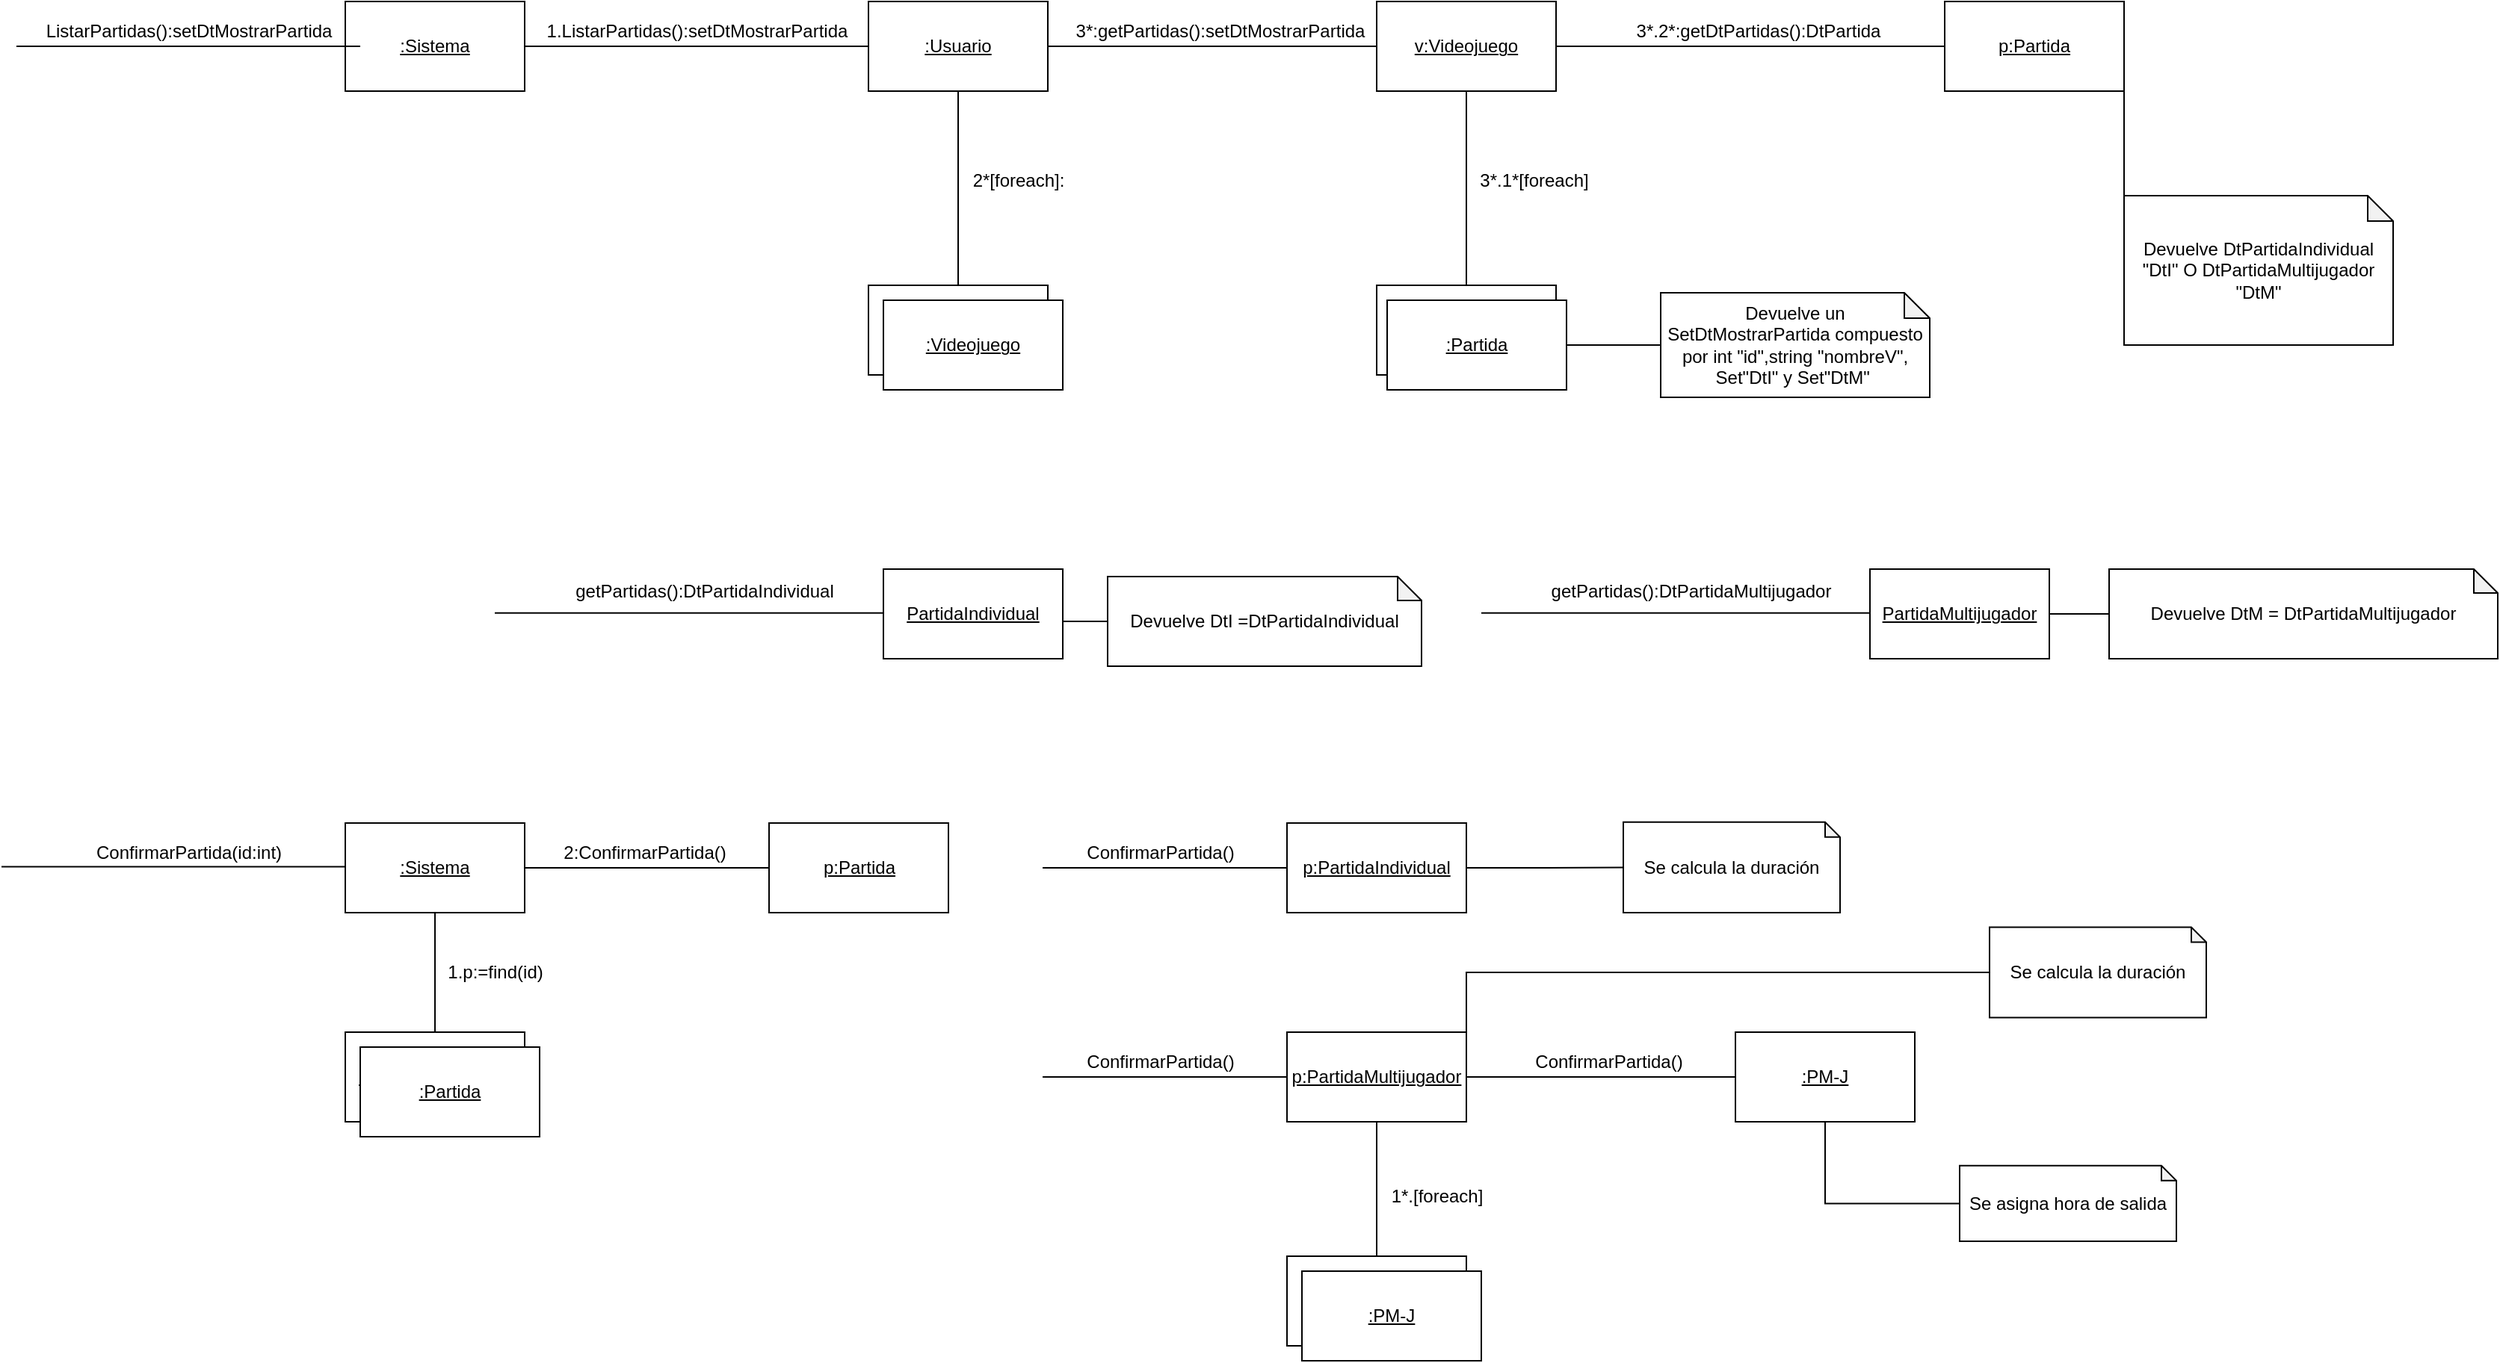 <mxfile version="18.0.1" type="device"><diagram id="Cb_YuHBdfDSs6Tf1bv1O" name="Page-1"><mxGraphModel dx="1695" dy="545" grid="1" gridSize="10" guides="1" tooltips="1" connect="1" arrows="1" fold="1" page="1" pageScale="1" pageWidth="827" pageHeight="1169" math="0" shadow="0"><root><mxCell id="0"/><mxCell id="1" parent="0"/><mxCell id="gmDr7xhBhyS8L04tMxvV-5" style="edgeStyle=orthogonalEdgeStyle;rounded=0;orthogonalLoop=1;jettySize=auto;html=1;exitX=1;exitY=0.5;exitDx=0;exitDy=0;entryX=0;entryY=0.5;entryDx=0;entryDy=0;endArrow=none;endFill=0;" parent="1" source="gmDr7xhBhyS8L04tMxvV-1" target="gmDr7xhBhyS8L04tMxvV-4" edge="1"><mxGeometry relative="1" as="geometry"/></mxCell><mxCell id="gmDr7xhBhyS8L04tMxvV-1" value="&lt;u&gt;:Sistema&lt;/u&gt;" style="rounded=0;whiteSpace=wrap;html=1;" parent="1" vertex="1"><mxGeometry x="130" y="190" width="120" height="60" as="geometry"/></mxCell><mxCell id="gmDr7xhBhyS8L04tMxvV-2" value=":Videojuego" style="rounded=0;whiteSpace=wrap;html=1;" parent="1" vertex="1"><mxGeometry x="480" y="380" width="120" height="60" as="geometry"/></mxCell><mxCell id="gmDr7xhBhyS8L04tMxvV-9" style="edgeStyle=orthogonalEdgeStyle;rounded=0;orthogonalLoop=1;jettySize=auto;html=1;exitX=0.5;exitY=1;exitDx=0;exitDy=0;entryX=0.5;entryY=0;entryDx=0;entryDy=0;endArrow=none;endFill=0;" parent="1" source="gmDr7xhBhyS8L04tMxvV-4" target="gmDr7xhBhyS8L04tMxvV-2" edge="1"><mxGeometry relative="1" as="geometry"/></mxCell><mxCell id="gmDr7xhBhyS8L04tMxvV-15" style="edgeStyle=orthogonalEdgeStyle;rounded=0;orthogonalLoop=1;jettySize=auto;html=1;exitX=1;exitY=0.5;exitDx=0;exitDy=0;entryX=0;entryY=0.5;entryDx=0;entryDy=0;endArrow=none;endFill=0;" parent="1" source="gmDr7xhBhyS8L04tMxvV-4" target="gmDr7xhBhyS8L04tMxvV-14" edge="1"><mxGeometry relative="1" as="geometry"/></mxCell><mxCell id="gmDr7xhBhyS8L04tMxvV-4" value="&lt;u&gt;:Usuario&lt;/u&gt;" style="rounded=0;whiteSpace=wrap;html=1;" parent="1" vertex="1"><mxGeometry x="480" y="190" width="120" height="60" as="geometry"/></mxCell><mxCell id="gmDr7xhBhyS8L04tMxvV-7" style="edgeStyle=orthogonalEdgeStyle;rounded=0;orthogonalLoop=1;jettySize=auto;html=1;exitX=1;exitY=0.5;exitDx=0;exitDy=0;entryX=0;entryY=0.5;entryDx=0;entryDy=0;endArrow=none;endFill=0;" parent="1" edge="1"><mxGeometry relative="1" as="geometry"><mxPoint x="-90" y="220" as="sourcePoint"/><mxPoint x="140" y="220" as="targetPoint"/></mxGeometry></mxCell><mxCell id="gmDr7xhBhyS8L04tMxvV-8" value="ListarPartidas():setDtMostrarPartida" style="text;html=1;align=center;verticalAlign=middle;resizable=0;points=[];autosize=1;strokeColor=none;fillColor=none;" parent="1" vertex="1"><mxGeometry x="-80" y="200" width="210" height="20" as="geometry"/></mxCell><mxCell id="gmDr7xhBhyS8L04tMxvV-10" value="1.ListarPartidas():setDtMostrarPartida" style="text;html=1;align=center;verticalAlign=middle;resizable=0;points=[];autosize=1;strokeColor=none;fillColor=none;" parent="1" vertex="1"><mxGeometry x="255" y="200" width="220" height="20" as="geometry"/></mxCell><mxCell id="gmDr7xhBhyS8L04tMxvV-12" value="2*[foreach]:" style="text;html=1;align=center;verticalAlign=middle;resizable=0;points=[];autosize=1;strokeColor=none;fillColor=none;" parent="1" vertex="1"><mxGeometry x="540" y="300" width="80" height="20" as="geometry"/></mxCell><mxCell id="gmDr7xhBhyS8L04tMxvV-13" value="&lt;u&gt;:Videojuego&lt;/u&gt;" style="rounded=0;whiteSpace=wrap;html=1;" parent="1" vertex="1"><mxGeometry x="490" y="390" width="120" height="60" as="geometry"/></mxCell><mxCell id="gmDr7xhBhyS8L04tMxvV-19" style="edgeStyle=orthogonalEdgeStyle;rounded=0;orthogonalLoop=1;jettySize=auto;html=1;exitX=0.5;exitY=1;exitDx=0;exitDy=0;entryX=0.5;entryY=0;entryDx=0;entryDy=0;endArrow=none;endFill=0;" parent="1" source="gmDr7xhBhyS8L04tMxvV-14" target="gmDr7xhBhyS8L04tMxvV-18" edge="1"><mxGeometry relative="1" as="geometry"/></mxCell><mxCell id="gmDr7xhBhyS8L04tMxvV-24" style="edgeStyle=orthogonalEdgeStyle;rounded=0;orthogonalLoop=1;jettySize=auto;html=1;exitX=1;exitY=0.5;exitDx=0;exitDy=0;entryX=0;entryY=0.5;entryDx=0;entryDy=0;endArrow=none;endFill=0;" parent="1" source="gmDr7xhBhyS8L04tMxvV-14" target="gmDr7xhBhyS8L04tMxvV-23" edge="1"><mxGeometry relative="1" as="geometry"/></mxCell><mxCell id="gmDr7xhBhyS8L04tMxvV-14" value="&lt;u&gt;v:Videojuego&lt;/u&gt;" style="rounded=0;whiteSpace=wrap;html=1;" parent="1" vertex="1"><mxGeometry x="820" y="190" width="120" height="60" as="geometry"/></mxCell><mxCell id="gmDr7xhBhyS8L04tMxvV-17" value="3*:getPartidas():setDtMostrarPartida" style="text;html=1;align=center;verticalAlign=middle;resizable=0;points=[];autosize=1;strokeColor=none;fillColor=none;" parent="1" vertex="1"><mxGeometry x="610" y="200" width="210" height="20" as="geometry"/></mxCell><mxCell id="gmDr7xhBhyS8L04tMxvV-18" value=":Partida" style="rounded=0;whiteSpace=wrap;html=1;" parent="1" vertex="1"><mxGeometry x="820" y="380" width="120" height="60" as="geometry"/></mxCell><mxCell id="gmDr7xhBhyS8L04tMxvV-42" style="edgeStyle=orthogonalEdgeStyle;rounded=0;orthogonalLoop=1;jettySize=auto;html=1;exitX=1;exitY=0.5;exitDx=0;exitDy=0;entryX=0;entryY=0.5;entryDx=0;entryDy=0;entryPerimeter=0;endArrow=none;endFill=0;" parent="1" source="gmDr7xhBhyS8L04tMxvV-21" target="gmDr7xhBhyS8L04tMxvV-41" edge="1"><mxGeometry relative="1" as="geometry"/></mxCell><mxCell id="gmDr7xhBhyS8L04tMxvV-21" value="&lt;u&gt;:Partida&lt;/u&gt;" style="rounded=0;whiteSpace=wrap;html=1;" parent="1" vertex="1"><mxGeometry x="827" y="390" width="120" height="60" as="geometry"/></mxCell><mxCell id="gmDr7xhBhyS8L04tMxvV-22" value="3*.1*[foreach]" style="text;html=1;align=center;verticalAlign=middle;resizable=0;points=[];autosize=1;strokeColor=none;fillColor=none;" parent="1" vertex="1"><mxGeometry x="880" y="300" width="90" height="20" as="geometry"/></mxCell><mxCell id="gmDr7xhBhyS8L04tMxvV-40" style="edgeStyle=orthogonalEdgeStyle;rounded=0;orthogonalLoop=1;jettySize=auto;html=1;exitX=1;exitY=1;exitDx=0;exitDy=0;entryX=0;entryY=0;entryDx=0;entryDy=0;entryPerimeter=0;endArrow=none;endFill=0;" parent="1" source="gmDr7xhBhyS8L04tMxvV-23" target="gmDr7xhBhyS8L04tMxvV-39" edge="1"><mxGeometry relative="1" as="geometry"/></mxCell><mxCell id="gmDr7xhBhyS8L04tMxvV-23" value="&lt;u&gt;p:Partida&lt;/u&gt;" style="rounded=0;whiteSpace=wrap;html=1;" parent="1" vertex="1"><mxGeometry x="1200" y="190" width="120" height="60" as="geometry"/></mxCell><mxCell id="gmDr7xhBhyS8L04tMxvV-26" value="3*.2*:getDtPartidas():DtPartida" style="text;html=1;align=center;verticalAlign=middle;resizable=0;points=[];autosize=1;strokeColor=none;fillColor=none;" parent="1" vertex="1"><mxGeometry x="985" y="200" width="180" height="20" as="geometry"/></mxCell><mxCell id="gmDr7xhBhyS8L04tMxvV-28" value="&lt;u&gt;PartidaIndividual&lt;/u&gt;" style="rounded=0;whiteSpace=wrap;html=1;" parent="1" vertex="1"><mxGeometry x="490" y="570" width="120" height="60" as="geometry"/></mxCell><mxCell id="gmDr7xhBhyS8L04tMxvV-29" value="getPartidas():DtPartidaIndividual" style="text;html=1;align=center;verticalAlign=middle;resizable=0;points=[];autosize=1;strokeColor=none;fillColor=none;" parent="1" vertex="1"><mxGeometry x="275" y="575" width="190" height="20" as="geometry"/></mxCell><mxCell id="gmDr7xhBhyS8L04tMxvV-30" style="edgeStyle=orthogonalEdgeStyle;rounded=0;orthogonalLoop=1;jettySize=auto;html=1;exitX=1;exitY=0.5;exitDx=0;exitDy=0;entryX=0;entryY=0.5;entryDx=0;entryDy=0;endArrow=none;endFill=0;" parent="1" edge="1"><mxGeometry relative="1" as="geometry"><mxPoint x="230" y="599.41" as="sourcePoint"/><mxPoint x="490" y="599.41" as="targetPoint"/></mxGeometry></mxCell><mxCell id="gmDr7xhBhyS8L04tMxvV-32" style="edgeStyle=orthogonalEdgeStyle;rounded=0;orthogonalLoop=1;jettySize=auto;html=1;exitX=0;exitY=0.5;exitDx=0;exitDy=0;exitPerimeter=0;endArrow=none;endFill=0;entryX=1;entryY=0.5;entryDx=0;entryDy=0;" parent="1" source="gmDr7xhBhyS8L04tMxvV-31" target="gmDr7xhBhyS8L04tMxvV-28" edge="1"><mxGeometry relative="1" as="geometry"><mxPoint x="680" y="599.706" as="targetPoint"/></mxGeometry></mxCell><mxCell id="gmDr7xhBhyS8L04tMxvV-31" value="Devuelve DtI =DtPartidaIndividual" style="shape=note;whiteSpace=wrap;html=1;backgroundOutline=1;darkOpacity=0.05;size=16;" parent="1" vertex="1"><mxGeometry x="640" y="575" width="210" height="60" as="geometry"/></mxCell><mxCell id="gmDr7xhBhyS8L04tMxvV-34" value="&lt;u&gt;PartidaMultijugador&lt;/u&gt;" style="rounded=0;whiteSpace=wrap;html=1;" parent="1" vertex="1"><mxGeometry x="1150" y="570" width="120" height="60" as="geometry"/></mxCell><mxCell id="gmDr7xhBhyS8L04tMxvV-35" value="getPartidas():DtPartidaMultijugador" style="text;html=1;align=center;verticalAlign=middle;resizable=0;points=[];autosize=1;strokeColor=none;fillColor=none;" parent="1" vertex="1"><mxGeometry x="930" y="575" width="200" height="20" as="geometry"/></mxCell><mxCell id="gmDr7xhBhyS8L04tMxvV-36" style="edgeStyle=orthogonalEdgeStyle;rounded=0;orthogonalLoop=1;jettySize=auto;html=1;exitX=1;exitY=0.5;exitDx=0;exitDy=0;entryX=0;entryY=0.5;entryDx=0;entryDy=0;endArrow=none;endFill=0;" parent="1" edge="1"><mxGeometry relative="1" as="geometry"><mxPoint x="890" y="599.41" as="sourcePoint"/><mxPoint x="1150" y="599.41" as="targetPoint"/></mxGeometry></mxCell><mxCell id="gmDr7xhBhyS8L04tMxvV-37" style="edgeStyle=orthogonalEdgeStyle;rounded=0;orthogonalLoop=1;jettySize=auto;html=1;exitX=0;exitY=0.5;exitDx=0;exitDy=0;exitPerimeter=0;endArrow=none;endFill=0;entryX=1;entryY=0.5;entryDx=0;entryDy=0;" parent="1" source="gmDr7xhBhyS8L04tMxvV-38" target="gmDr7xhBhyS8L04tMxvV-34" edge="1"><mxGeometry relative="1" as="geometry"><mxPoint x="1340" y="599.706" as="targetPoint"/></mxGeometry></mxCell><mxCell id="gmDr7xhBhyS8L04tMxvV-38" value="Devuelve DtM = DtPartidaMultijugador" style="shape=note;whiteSpace=wrap;html=1;backgroundOutline=1;darkOpacity=0.05;size=16;" parent="1" vertex="1"><mxGeometry x="1310" y="570" width="260" height="60" as="geometry"/></mxCell><mxCell id="gmDr7xhBhyS8L04tMxvV-39" value="Devuelve DtPartidaIndividual &quot;DtI&quot; O DtPartidaMultijugador &quot;DtM&quot;" style="shape=note;whiteSpace=wrap;html=1;backgroundOutline=1;darkOpacity=0.05;size=17;" parent="1" vertex="1"><mxGeometry x="1320" y="320" width="180" height="100" as="geometry"/></mxCell><mxCell id="gmDr7xhBhyS8L04tMxvV-41" value="Devuelve un SetDtMostrarPartida compuesto por int &quot;id&quot;,string &quot;nombreV&quot;, Set&quot;DtI&quot; y Set&quot;DtM&quot;&amp;nbsp;" style="shape=note;whiteSpace=wrap;html=1;backgroundOutline=1;darkOpacity=0.05;size=17;" parent="1" vertex="1"><mxGeometry x="1010" y="385" width="180" height="70" as="geometry"/></mxCell><mxCell id="gmDr7xhBhyS8L04tMxvV-49" style="edgeStyle=orthogonalEdgeStyle;rounded=0;orthogonalLoop=1;jettySize=auto;html=1;exitX=0.5;exitY=1;exitDx=0;exitDy=0;entryX=0.5;entryY=0;entryDx=0;entryDy=0;endArrow=none;endFill=0;" parent="1" source="gmDr7xhBhyS8L04tMxvV-44" target="gmDr7xhBhyS8L04tMxvV-47" edge="1"><mxGeometry relative="1" as="geometry"/></mxCell><mxCell id="gmDr7xhBhyS8L04tMxvV-52" style="edgeStyle=orthogonalEdgeStyle;rounded=0;orthogonalLoop=1;jettySize=auto;html=1;exitX=1;exitY=0.5;exitDx=0;exitDy=0;entryX=0;entryY=0.5;entryDx=0;entryDy=0;endArrow=none;endFill=0;" parent="1" source="gmDr7xhBhyS8L04tMxvV-44" target="gmDr7xhBhyS8L04tMxvV-51" edge="1"><mxGeometry relative="1" as="geometry"/></mxCell><mxCell id="gmDr7xhBhyS8L04tMxvV-44" value="&lt;u&gt;:Sistema&lt;/u&gt;" style="rounded=0;whiteSpace=wrap;html=1;" parent="1" vertex="1"><mxGeometry x="130" y="740" width="120" height="60" as="geometry"/></mxCell><mxCell id="gmDr7xhBhyS8L04tMxvV-45" style="edgeStyle=orthogonalEdgeStyle;rounded=0;orthogonalLoop=1;jettySize=auto;html=1;exitX=1;exitY=0.5;exitDx=0;exitDy=0;entryX=0;entryY=0.5;entryDx=0;entryDy=0;endArrow=none;endFill=0;" parent="1" edge="1"><mxGeometry relative="1" as="geometry"><mxPoint x="-100" y="769.29" as="sourcePoint"/><mxPoint x="130" y="769.29" as="targetPoint"/></mxGeometry></mxCell><mxCell id="gmDr7xhBhyS8L04tMxvV-46" value="ConfirmarPartida(id:int)" style="text;html=1;align=center;verticalAlign=middle;resizable=0;points=[];autosize=1;strokeColor=none;fillColor=none;" parent="1" vertex="1"><mxGeometry x="-45" y="750" width="140" height="20" as="geometry"/></mxCell><mxCell id="gmDr7xhBhyS8L04tMxvV-47" value="&lt;u&gt;:ControlVideojuego&lt;/u&gt;" style="rounded=0;whiteSpace=wrap;html=1;" parent="1" vertex="1"><mxGeometry x="130" y="880" width="120" height="60" as="geometry"/></mxCell><mxCell id="gmDr7xhBhyS8L04tMxvV-48" value="&lt;u&gt;:Partida&lt;/u&gt;" style="rounded=0;whiteSpace=wrap;html=1;" parent="1" vertex="1"><mxGeometry x="140" y="890" width="120" height="60" as="geometry"/></mxCell><mxCell id="gmDr7xhBhyS8L04tMxvV-50" value="1.p:=find(id)" style="text;html=1;align=center;verticalAlign=middle;resizable=0;points=[];autosize=1;strokeColor=none;fillColor=none;" parent="1" vertex="1"><mxGeometry x="190" y="830" width="80" height="20" as="geometry"/></mxCell><mxCell id="gmDr7xhBhyS8L04tMxvV-51" value="&lt;u&gt;p:Partida&lt;/u&gt;" style="rounded=0;whiteSpace=wrap;html=1;" parent="1" vertex="1"><mxGeometry x="413.5" y="740" width="120" height="60" as="geometry"/></mxCell><mxCell id="gmDr7xhBhyS8L04tMxvV-53" value="2:ConfirmarPartida()" style="text;html=1;align=center;verticalAlign=middle;resizable=0;points=[];autosize=1;strokeColor=none;fillColor=none;" parent="1" vertex="1"><mxGeometry x="270" y="750" width="120" height="20" as="geometry"/></mxCell><mxCell id="gmDr7xhBhyS8L04tMxvV-67" style="edgeStyle=orthogonalEdgeStyle;rounded=0;orthogonalLoop=1;jettySize=auto;html=1;exitX=0.5;exitY=1;exitDx=0;exitDy=0;entryX=0.5;entryY=0;entryDx=0;entryDy=0;endArrow=none;endFill=0;" parent="1" source="gmDr7xhBhyS8L04tMxvV-54" target="gmDr7xhBhyS8L04tMxvV-66" edge="1"><mxGeometry relative="1" as="geometry"/></mxCell><mxCell id="gmDr7xhBhyS8L04tMxvV-72" style="edgeStyle=orthogonalEdgeStyle;rounded=0;orthogonalLoop=1;jettySize=auto;html=1;exitX=1;exitY=0.5;exitDx=0;exitDy=0;entryX=0;entryY=0.5;entryDx=0;entryDy=0;endArrow=none;endFill=0;" parent="1" source="gmDr7xhBhyS8L04tMxvV-54" target="gmDr7xhBhyS8L04tMxvV-70" edge="1"><mxGeometry relative="1" as="geometry"/></mxCell><mxCell id="gmDr7xhBhyS8L04tMxvV-54" value="&lt;u&gt;p:PartidaMultijugador&lt;/u&gt;" style="rounded=0;whiteSpace=wrap;html=1;" parent="1" vertex="1"><mxGeometry x="760" y="880" width="120" height="60" as="geometry"/></mxCell><mxCell id="gmDr7xhBhyS8L04tMxvV-61" style="edgeStyle=orthogonalEdgeStyle;rounded=0;orthogonalLoop=1;jettySize=auto;html=1;exitX=1;exitY=0.5;exitDx=0;exitDy=0;entryX=0;entryY=0.5;entryDx=0;entryDy=0;entryPerimeter=0;endArrow=none;endFill=0;" parent="1" source="gmDr7xhBhyS8L04tMxvV-55" target="gmDr7xhBhyS8L04tMxvV-60" edge="1"><mxGeometry relative="1" as="geometry"/></mxCell><mxCell id="gmDr7xhBhyS8L04tMxvV-55" value="&lt;u&gt;p:PartidaIndividual&lt;/u&gt;" style="rounded=0;whiteSpace=wrap;html=1;" parent="1" vertex="1"><mxGeometry x="760" y="740" width="120" height="60" as="geometry"/></mxCell><mxCell id="gmDr7xhBhyS8L04tMxvV-58" value="ConfirmarPartida()" style="text;html=1;align=center;verticalAlign=middle;resizable=0;points=[];autosize=1;strokeColor=none;fillColor=none;" parent="1" vertex="1"><mxGeometry x="620" y="750" width="110" height="20" as="geometry"/></mxCell><mxCell id="gmDr7xhBhyS8L04tMxvV-59" style="edgeStyle=orthogonalEdgeStyle;rounded=0;orthogonalLoop=1;jettySize=auto;html=1;exitX=1;exitY=0.5;exitDx=0;exitDy=0;entryX=0;entryY=0.5;entryDx=0;entryDy=0;endArrow=none;endFill=0;" parent="1" edge="1"><mxGeometry relative="1" as="geometry"><mxPoint x="596.5" y="770" as="sourcePoint"/><mxPoint x="760" y="770" as="targetPoint"/></mxGeometry></mxCell><mxCell id="gmDr7xhBhyS8L04tMxvV-60" value="Se calcula la duración" style="shape=note;whiteSpace=wrap;html=1;backgroundOutline=1;darkOpacity=0.05;size=10;" parent="1" vertex="1"><mxGeometry x="985" y="739.41" width="145" height="60.59" as="geometry"/></mxCell><mxCell id="gmDr7xhBhyS8L04tMxvV-62" value="ConfirmarPartida()" style="text;html=1;align=center;verticalAlign=middle;resizable=0;points=[];autosize=1;strokeColor=none;fillColor=none;" parent="1" vertex="1"><mxGeometry x="620" y="890" width="110" height="20" as="geometry"/></mxCell><mxCell id="gmDr7xhBhyS8L04tMxvV-63" style="edgeStyle=orthogonalEdgeStyle;rounded=0;orthogonalLoop=1;jettySize=auto;html=1;exitX=1;exitY=0.5;exitDx=0;exitDy=0;entryX=0;entryY=0.5;entryDx=0;entryDy=0;endArrow=none;endFill=0;" parent="1" edge="1"><mxGeometry relative="1" as="geometry"><mxPoint x="596.5" y="910" as="sourcePoint"/><mxPoint x="760" y="910" as="targetPoint"/></mxGeometry></mxCell><mxCell id="gmDr7xhBhyS8L04tMxvV-64" value="Se calcula la duración" style="shape=note;whiteSpace=wrap;html=1;backgroundOutline=1;darkOpacity=0.05;size=10;" parent="1" vertex="1"><mxGeometry x="1230" y="809.71" width="145" height="60.59" as="geometry"/></mxCell><mxCell id="gmDr7xhBhyS8L04tMxvV-65" style="edgeStyle=orthogonalEdgeStyle;rounded=0;orthogonalLoop=1;jettySize=auto;html=1;exitX=1;exitY=0;exitDx=0;exitDy=0;entryX=0;entryY=0.5;entryDx=0;entryDy=0;entryPerimeter=0;endArrow=none;endFill=0;" parent="1" source="gmDr7xhBhyS8L04tMxvV-54" target="gmDr7xhBhyS8L04tMxvV-64" edge="1"><mxGeometry relative="1" as="geometry"><mxPoint x="880" y="910" as="sourcePoint"/></mxGeometry></mxCell><mxCell id="gmDr7xhBhyS8L04tMxvV-66" value="&lt;u&gt;:PM-J&lt;/u&gt;" style="rounded=0;whiteSpace=wrap;html=1;" parent="1" vertex="1"><mxGeometry x="760" y="1030" width="120" height="60" as="geometry"/></mxCell><mxCell id="gmDr7xhBhyS8L04tMxvV-78" style="edgeStyle=orthogonalEdgeStyle;rounded=0;orthogonalLoop=1;jettySize=auto;html=1;exitX=0.5;exitY=1;exitDx=0;exitDy=0;entryX=0;entryY=0.5;entryDx=0;entryDy=0;entryPerimeter=0;endArrow=none;endFill=0;" parent="1" source="gmDr7xhBhyS8L04tMxvV-70" target="gmDr7xhBhyS8L04tMxvV-77" edge="1"><mxGeometry relative="1" as="geometry"/></mxCell><mxCell id="gmDr7xhBhyS8L04tMxvV-70" value="&lt;u&gt;:PM-J&lt;/u&gt;" style="rounded=0;whiteSpace=wrap;html=1;" parent="1" vertex="1"><mxGeometry x="1060" y="880" width="120" height="60" as="geometry"/></mxCell><mxCell id="gmDr7xhBhyS8L04tMxvV-71" value="&lt;u&gt;:PM-J&lt;/u&gt;" style="rounded=0;whiteSpace=wrap;html=1;" parent="1" vertex="1"><mxGeometry x="770" y="1040" width="120" height="60" as="geometry"/></mxCell><mxCell id="gmDr7xhBhyS8L04tMxvV-73" value="1*.[foreach]" style="text;html=1;align=center;verticalAlign=middle;resizable=0;points=[];autosize=1;strokeColor=none;fillColor=none;" parent="1" vertex="1"><mxGeometry x="820" y="980" width="80" height="20" as="geometry"/></mxCell><mxCell id="gmDr7xhBhyS8L04tMxvV-75" value="ConfirmarPartida()" style="text;html=1;align=center;verticalAlign=middle;resizable=0;points=[];autosize=1;strokeColor=none;fillColor=none;" parent="1" vertex="1"><mxGeometry x="920" y="890" width="110" height="20" as="geometry"/></mxCell><mxCell id="gmDr7xhBhyS8L04tMxvV-77" value="Se asigna hora de salida" style="shape=note;whiteSpace=wrap;html=1;backgroundOutline=1;darkOpacity=0.05;size=10;" parent="1" vertex="1"><mxGeometry x="1210" y="969.41" width="145" height="50.59" as="geometry"/></mxCell></root></mxGraphModel></diagram></mxfile>